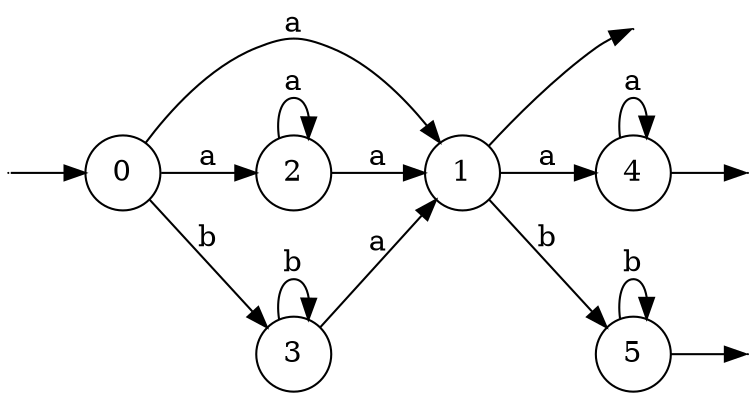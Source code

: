/* Origins.
    node [shape = box, style = rounded]
    0 [label = "(a*+b*)a(a*+b*)"]
    1 [label = "a*+b*"]
    2 [label = "a*a(a*+b*)"]
    3 [label = "b*a(a*+b*)"]
    4 [label = "a*"]
    5 [label = "b*"]
*/
digraph
{
  vcsn_context = "lal_char(ab)_b"
  rankdir = LR
  {
    node [shape = point, width = 0]
    I0
    F1
    F4
    F5
  }
  {
    node [shape = circle]
    0
    1
    2
    3
    4
    5
  }
  I0 -> 0
  0 -> 1 [label = "a"]
  0 -> 2 [label = "a"]
  0 -> 3 [label = "b"]
  1 -> F1
  1 -> 4 [label = "a"]
  1 -> 5 [label = "b"]
  2 -> 1 [label = "a"]
  2 -> 2 [label = "a"]
  3 -> 1 [label = "a"]
  3 -> 3 [label = "b"]
  4 -> F4
  4 -> 4 [label = "a"]
  5 -> F5
  5 -> 5 [label = "b"]
}
